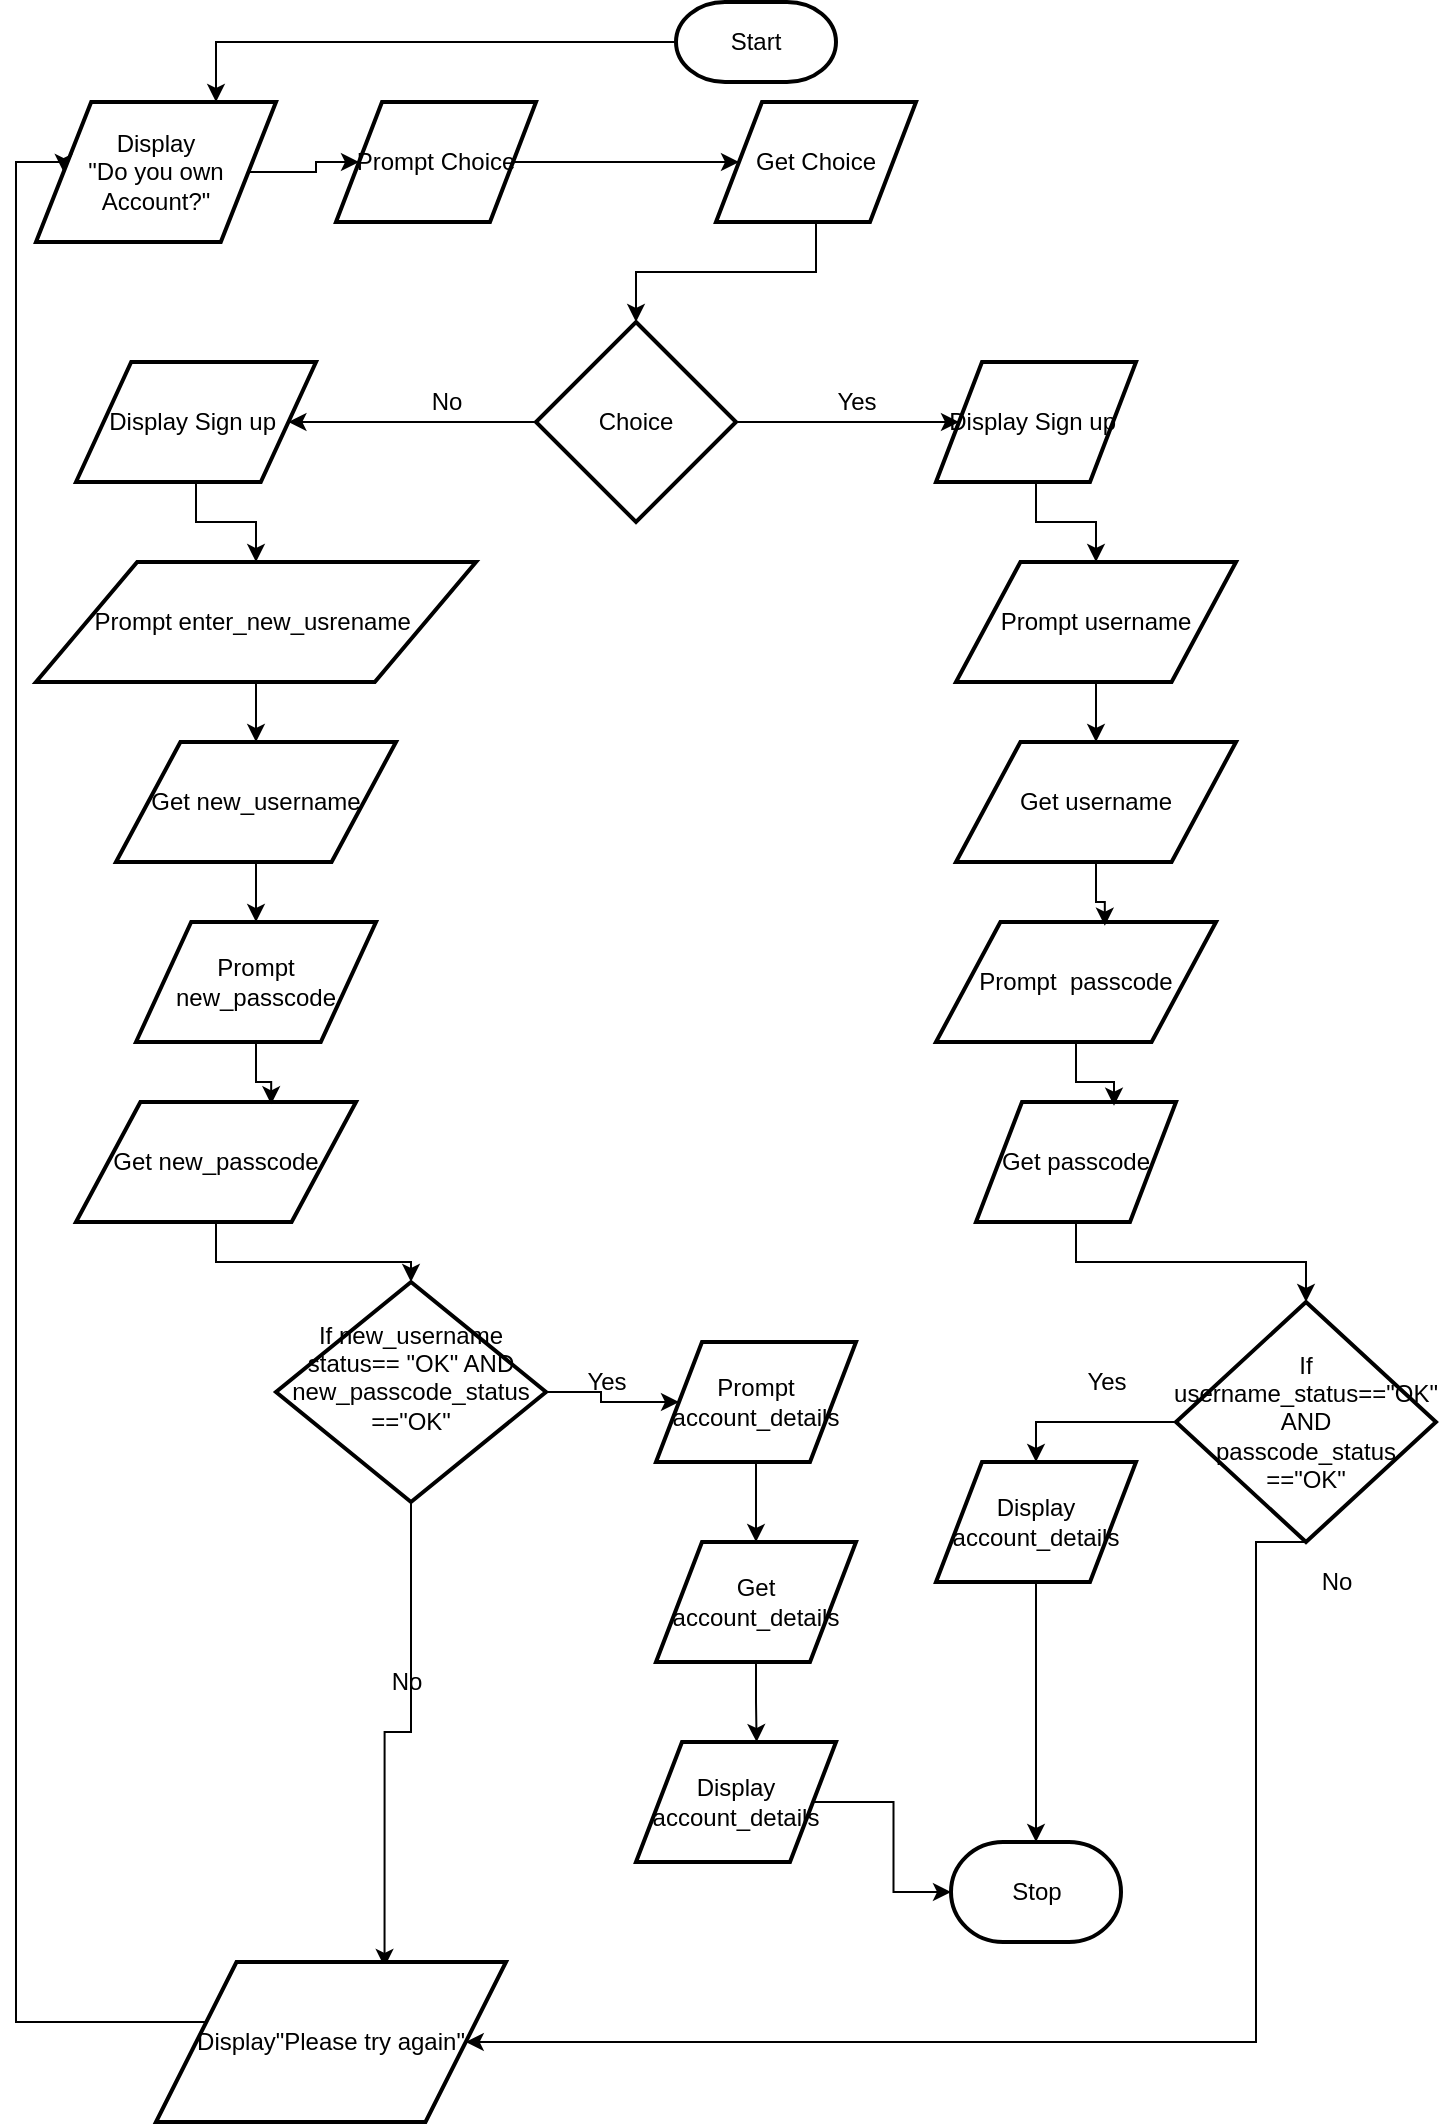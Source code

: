<mxfile version="14.6.13" type="device"><diagram id="ybkEP2K01INZ5U-tcCJy" name="Page-1"><mxGraphModel dx="661" dy="1802" grid="1" gridSize="10" guides="1" tooltips="1" connect="1" arrows="1" fold="1" page="1" pageScale="1" pageWidth="850" pageHeight="1100" background="none" math="0" shadow="0"><root><mxCell id="0"/><mxCell id="1" parent="0"/><mxCell id="0a7y62jliTM01j5Qz8RH-21" style="edgeStyle=orthogonalEdgeStyle;rounded=0;orthogonalLoop=1;jettySize=auto;html=1;entryX=0.75;entryY=0;entryDx=0;entryDy=0;" parent="1" source="0a7y62jliTM01j5Qz8RH-2" target="0a7y62jliTM01j5Qz8RH-4" edge="1"><mxGeometry relative="1" as="geometry"/></mxCell><mxCell id="0a7y62jliTM01j5Qz8RH-2" value="Start" style="strokeWidth=2;html=1;shape=mxgraph.flowchart.terminator;whiteSpace=wrap;" parent="1" vertex="1"><mxGeometry x="360" y="-1090" width="80" height="40" as="geometry"/></mxCell><mxCell id="0a7y62jliTM01j5Qz8RH-10" style="edgeStyle=orthogonalEdgeStyle;rounded=0;orthogonalLoop=1;jettySize=auto;html=1;exitX=1;exitY=0.5;exitDx=0;exitDy=0;entryX=0;entryY=0.5;entryDx=0;entryDy=0;" parent="1" source="0a7y62jliTM01j5Qz8RH-4" target="0a7y62jliTM01j5Qz8RH-5" edge="1"><mxGeometry relative="1" as="geometry"/></mxCell><mxCell id="0a7y62jliTM01j5Qz8RH-4" value="Display &lt;br&gt;&quot;Do you own Account?&quot;" style="shape=parallelogram;html=1;strokeWidth=2;perimeter=parallelogramPerimeter;whiteSpace=wrap;rounded=0;arcSize=12;size=0.23;" parent="1" vertex="1"><mxGeometry x="40" y="-1040" width="120" height="70" as="geometry"/></mxCell><mxCell id="0a7y62jliTM01j5Qz8RH-11" style="edgeStyle=orthogonalEdgeStyle;rounded=0;orthogonalLoop=1;jettySize=auto;html=1;exitX=1;exitY=0.5;exitDx=0;exitDy=0;" parent="1" source="0a7y62jliTM01j5Qz8RH-5" target="0a7y62jliTM01j5Qz8RH-6" edge="1"><mxGeometry relative="1" as="geometry"/></mxCell><mxCell id="0a7y62jliTM01j5Qz8RH-5" value="Prompt Choice" style="shape=parallelogram;html=1;strokeWidth=2;perimeter=parallelogramPerimeter;whiteSpace=wrap;rounded=0;arcSize=12;size=0.23;" parent="1" vertex="1"><mxGeometry x="190" y="-1040" width="100" height="60" as="geometry"/></mxCell><mxCell id="0a7y62jliTM01j5Qz8RH-9" style="edgeStyle=orthogonalEdgeStyle;rounded=0;orthogonalLoop=1;jettySize=auto;html=1;entryX=0.5;entryY=0;entryDx=0;entryDy=0;entryPerimeter=0;" parent="1" source="0a7y62jliTM01j5Qz8RH-6" target="0a7y62jliTM01j5Qz8RH-8" edge="1"><mxGeometry relative="1" as="geometry"/></mxCell><mxCell id="0a7y62jliTM01j5Qz8RH-6" value="Get Choice" style="shape=parallelogram;html=1;strokeWidth=2;perimeter=parallelogramPerimeter;whiteSpace=wrap;rounded=0;arcSize=12;size=0.23;" parent="1" vertex="1"><mxGeometry x="380" y="-1040" width="100" height="60" as="geometry"/></mxCell><mxCell id="0a7y62jliTM01j5Qz8RH-26" style="edgeStyle=orthogonalEdgeStyle;rounded=0;orthogonalLoop=1;jettySize=auto;html=1;entryX=0.5;entryY=0;entryDx=0;entryDy=0;" parent="1" source="0a7y62jliTM01j5Qz8RH-7" target="0a7y62jliTM01j5Qz8RH-25" edge="1"><mxGeometry relative="1" as="geometry"/></mxCell><mxCell id="0a7y62jliTM01j5Qz8RH-7" value="Display Sign up&amp;nbsp;" style="shape=parallelogram;html=1;strokeWidth=2;perimeter=parallelogramPerimeter;whiteSpace=wrap;rounded=0;arcSize=12;size=0.23;" parent="1" vertex="1"><mxGeometry x="60" y="-910" width="120" height="60" as="geometry"/></mxCell><mxCell id="0a7y62jliTM01j5Qz8RH-16" style="edgeStyle=orthogonalEdgeStyle;rounded=0;orthogonalLoop=1;jettySize=auto;html=1;" parent="1" source="0a7y62jliTM01j5Qz8RH-8" target="0a7y62jliTM01j5Qz8RH-15" edge="1"><mxGeometry relative="1" as="geometry"/></mxCell><mxCell id="0a7y62jliTM01j5Qz8RH-19" style="edgeStyle=orthogonalEdgeStyle;rounded=0;orthogonalLoop=1;jettySize=auto;html=1;entryX=1;entryY=0.5;entryDx=0;entryDy=0;" parent="1" source="0a7y62jliTM01j5Qz8RH-8" target="0a7y62jliTM01j5Qz8RH-7" edge="1"><mxGeometry relative="1" as="geometry"/></mxCell><mxCell id="0a7y62jliTM01j5Qz8RH-8" value="Choice" style="strokeWidth=2;html=1;shape=mxgraph.flowchart.decision;whiteSpace=wrap;rounded=0;" parent="1" vertex="1"><mxGeometry x="290" y="-930" width="100" height="100" as="geometry"/></mxCell><mxCell id="0a7y62jliTM01j5Qz8RH-14" value="No" style="text;html=1;align=center;verticalAlign=middle;resizable=0;points=[];autosize=1;strokeColor=none;" parent="1" vertex="1"><mxGeometry x="230" y="-900" width="30" height="20" as="geometry"/></mxCell><mxCell id="0a7y62jliTM01j5Qz8RH-47" style="edgeStyle=orthogonalEdgeStyle;rounded=0;orthogonalLoop=1;jettySize=auto;html=1;entryX=0.5;entryY=0;entryDx=0;entryDy=0;" parent="1" source="0a7y62jliTM01j5Qz8RH-15" target="0a7y62jliTM01j5Qz8RH-46" edge="1"><mxGeometry relative="1" as="geometry"/></mxCell><mxCell id="0a7y62jliTM01j5Qz8RH-15" value="Display Sign up&amp;nbsp;" style="shape=parallelogram;html=1;strokeWidth=2;perimeter=parallelogramPerimeter;whiteSpace=wrap;rounded=0;arcSize=12;size=0.23;" parent="1" vertex="1"><mxGeometry x="490" y="-910" width="100" height="60" as="geometry"/></mxCell><mxCell id="0a7y62jliTM01j5Qz8RH-20" value="Yes" style="text;html=1;align=center;verticalAlign=middle;resizable=0;points=[];autosize=1;strokeColor=none;" parent="1" vertex="1"><mxGeometry x="435" y="-900" width="30" height="20" as="geometry"/></mxCell><mxCell id="0a7y62jliTM01j5Qz8RH-31" style="edgeStyle=orthogonalEdgeStyle;rounded=0;orthogonalLoop=1;jettySize=auto;html=1;entryX=0.5;entryY=0;entryDx=0;entryDy=0;entryPerimeter=0;" parent="1" source="0a7y62jliTM01j5Qz8RH-22" target="0a7y62jliTM01j5Qz8RH-30" edge="1"><mxGeometry relative="1" as="geometry"><Array as="points"><mxPoint x="130" y="-460"/><mxPoint x="228" y="-460"/></Array></mxGeometry></mxCell><mxCell id="0a7y62jliTM01j5Qz8RH-22" value="Get new_passcode" style="shape=parallelogram;html=1;strokeWidth=2;perimeter=parallelogramPerimeter;whiteSpace=wrap;rounded=0;arcSize=12;size=0.23;" parent="1" vertex="1"><mxGeometry x="60" y="-540" width="140" height="60" as="geometry"/></mxCell><mxCell id="0a7y62jliTM01j5Qz8RH-29" style="edgeStyle=orthogonalEdgeStyle;rounded=0;orthogonalLoop=1;jettySize=auto;html=1;entryX=0.697;entryY=0.019;entryDx=0;entryDy=0;entryPerimeter=0;" parent="1" source="0a7y62jliTM01j5Qz8RH-23" target="0a7y62jliTM01j5Qz8RH-22" edge="1"><mxGeometry relative="1" as="geometry"/></mxCell><mxCell id="0a7y62jliTM01j5Qz8RH-23" value="Prompt new_passcode" style="shape=parallelogram;html=1;strokeWidth=2;perimeter=parallelogramPerimeter;whiteSpace=wrap;rounded=0;arcSize=12;size=0.23;" parent="1" vertex="1"><mxGeometry x="90" y="-630" width="120" height="60" as="geometry"/></mxCell><mxCell id="0a7y62jliTM01j5Qz8RH-28" style="edgeStyle=orthogonalEdgeStyle;rounded=0;orthogonalLoop=1;jettySize=auto;html=1;" parent="1" source="0a7y62jliTM01j5Qz8RH-24" target="0a7y62jliTM01j5Qz8RH-23" edge="1"><mxGeometry relative="1" as="geometry"/></mxCell><mxCell id="0a7y62jliTM01j5Qz8RH-24" value="Get new_username" style="shape=parallelogram;html=1;strokeWidth=2;perimeter=parallelogramPerimeter;whiteSpace=wrap;rounded=0;arcSize=12;size=0.23;" parent="1" vertex="1"><mxGeometry x="80" y="-720" width="140" height="60" as="geometry"/></mxCell><mxCell id="0a7y62jliTM01j5Qz8RH-27" style="edgeStyle=orthogonalEdgeStyle;rounded=0;orthogonalLoop=1;jettySize=auto;html=1;entryX=0.5;entryY=0;entryDx=0;entryDy=0;" parent="1" source="0a7y62jliTM01j5Qz8RH-25" target="0a7y62jliTM01j5Qz8RH-24" edge="1"><mxGeometry relative="1" as="geometry"/></mxCell><mxCell id="0a7y62jliTM01j5Qz8RH-25" value="Prompt enter_new_usrename&amp;nbsp;" style="shape=parallelogram;html=1;strokeWidth=2;perimeter=parallelogramPerimeter;whiteSpace=wrap;rounded=0;arcSize=12;size=0.23;" parent="1" vertex="1"><mxGeometry x="40" y="-810" width="220" height="60" as="geometry"/></mxCell><mxCell id="0a7y62jliTM01j5Qz8RH-37" style="edgeStyle=orthogonalEdgeStyle;rounded=0;orthogonalLoop=1;jettySize=auto;html=1;" parent="1" source="0a7y62jliTM01j5Qz8RH-30" target="0a7y62jliTM01j5Qz8RH-35" edge="1"><mxGeometry relative="1" as="geometry"/></mxCell><mxCell id="0a7y62jliTM01j5Qz8RH-61" style="edgeStyle=orthogonalEdgeStyle;rounded=0;orthogonalLoop=1;jettySize=auto;html=1;entryX=0.653;entryY=0.031;entryDx=0;entryDy=0;entryPerimeter=0;" parent="1" source="0a7y62jliTM01j5Qz8RH-30" target="0a7y62jliTM01j5Qz8RH-32" edge="1"><mxGeometry relative="1" as="geometry"/></mxCell><mxCell id="0a7y62jliTM01j5Qz8RH-30" value="If new_username status== &quot;OK&quot; AND&lt;br&gt;new_passcode_status&lt;br&gt;==&quot;OK&quot;&lt;br&gt;&amp;nbsp;" style="strokeWidth=2;html=1;shape=mxgraph.flowchart.decision;whiteSpace=wrap;rounded=0;" parent="1" vertex="1"><mxGeometry x="160" y="-450" width="135" height="110" as="geometry"/></mxCell><mxCell id="0a7y62jliTM01j5Qz8RH-60" style="edgeStyle=orthogonalEdgeStyle;rounded=0;orthogonalLoop=1;jettySize=auto;html=1;entryX=0;entryY=0.5;entryDx=0;entryDy=0;" parent="1" source="0a7y62jliTM01j5Qz8RH-32" target="0a7y62jliTM01j5Qz8RH-4" edge="1"><mxGeometry relative="1" as="geometry"><mxPoint x="50" y="-1000" as="targetPoint"/><Array as="points"><mxPoint x="30" y="-80"/><mxPoint x="30" y="-1010"/></Array></mxGeometry></mxCell><mxCell id="0a7y62jliTM01j5Qz8RH-32" value="Display&quot;Please try again&quot;" style="shape=parallelogram;html=1;strokeWidth=2;perimeter=parallelogramPerimeter;whiteSpace=wrap;rounded=0;arcSize=12;size=0.23;" parent="1" vertex="1"><mxGeometry x="100" y="-110" width="175" height="80" as="geometry"/></mxCell><mxCell id="0a7y62jliTM01j5Qz8RH-34" value="No" style="text;html=1;align=center;verticalAlign=middle;resizable=0;points=[];autosize=1;strokeColor=none;" parent="1" vertex="1"><mxGeometry x="210" y="-260" width="30" height="20" as="geometry"/></mxCell><mxCell id="0a7y62jliTM01j5Qz8RH-39" style="edgeStyle=orthogonalEdgeStyle;rounded=0;orthogonalLoop=1;jettySize=auto;html=1;entryX=0.5;entryY=0;entryDx=0;entryDy=0;" parent="1" source="0a7y62jliTM01j5Qz8RH-35" target="0a7y62jliTM01j5Qz8RH-36" edge="1"><mxGeometry relative="1" as="geometry"/></mxCell><mxCell id="0a7y62jliTM01j5Qz8RH-35" value="Prompt account_details" style="shape=parallelogram;html=1;strokeWidth=2;perimeter=parallelogramPerimeter;whiteSpace=wrap;rounded=0;arcSize=12;size=0.23;" parent="1" vertex="1"><mxGeometry x="350" y="-420" width="100" height="60" as="geometry"/></mxCell><mxCell id="0a7y62jliTM01j5Qz8RH-41" style="edgeStyle=orthogonalEdgeStyle;rounded=0;orthogonalLoop=1;jettySize=auto;html=1;exitX=0.5;exitY=1;exitDx=0;exitDy=0;entryX=0.603;entryY=0;entryDx=0;entryDy=0;entryPerimeter=0;" parent="1" source="0a7y62jliTM01j5Qz8RH-36" target="0a7y62jliTM01j5Qz8RH-40" edge="1"><mxGeometry relative="1" as="geometry"/></mxCell><mxCell id="0a7y62jliTM01j5Qz8RH-36" value="Get account_details" style="shape=parallelogram;html=1;strokeWidth=2;perimeter=parallelogramPerimeter;whiteSpace=wrap;rounded=0;arcSize=12;size=0.23;" parent="1" vertex="1"><mxGeometry x="350" y="-320" width="100" height="60" as="geometry"/></mxCell><mxCell id="0a7y62jliTM01j5Qz8RH-64" style="edgeStyle=orthogonalEdgeStyle;rounded=0;orthogonalLoop=1;jettySize=auto;html=1;" parent="1" source="0a7y62jliTM01j5Qz8RH-40" target="0a7y62jliTM01j5Qz8RH-63" edge="1"><mxGeometry relative="1" as="geometry"/></mxCell><mxCell id="0a7y62jliTM01j5Qz8RH-40" value="Display account_details" style="shape=parallelogram;html=1;strokeWidth=2;perimeter=parallelogramPerimeter;whiteSpace=wrap;rounded=0;arcSize=12;size=0.23;" parent="1" vertex="1"><mxGeometry x="340" y="-220" width="100" height="60" as="geometry"/></mxCell><mxCell id="0a7y62jliTM01j5Qz8RH-52" style="edgeStyle=orthogonalEdgeStyle;rounded=0;orthogonalLoop=1;jettySize=auto;html=1;entryX=0.5;entryY=0;entryDx=0;entryDy=0;entryPerimeter=0;" parent="1" source="0a7y62jliTM01j5Qz8RH-43" target="0a7y62jliTM01j5Qz8RH-51" edge="1"><mxGeometry relative="1" as="geometry"/></mxCell><mxCell id="0a7y62jliTM01j5Qz8RH-43" value="Get passcode" style="shape=parallelogram;html=1;strokeWidth=2;perimeter=parallelogramPerimeter;whiteSpace=wrap;rounded=0;arcSize=12;size=0.23;" parent="1" vertex="1"><mxGeometry x="510" y="-540" width="100" height="60" as="geometry"/></mxCell><mxCell id="0a7y62jliTM01j5Qz8RH-50" style="edgeStyle=orthogonalEdgeStyle;rounded=0;orthogonalLoop=1;jettySize=auto;html=1;entryX=0.69;entryY=0.031;entryDx=0;entryDy=0;entryPerimeter=0;" parent="1" source="0a7y62jliTM01j5Qz8RH-44" target="0a7y62jliTM01j5Qz8RH-43" edge="1"><mxGeometry relative="1" as="geometry"/></mxCell><mxCell id="0a7y62jliTM01j5Qz8RH-44" value="Prompt&amp;nbsp; passcode" style="shape=parallelogram;html=1;strokeWidth=2;perimeter=parallelogramPerimeter;whiteSpace=wrap;rounded=0;arcSize=12;size=0.23;" parent="1" vertex="1"><mxGeometry x="490" y="-630" width="140" height="60" as="geometry"/></mxCell><mxCell id="0a7y62jliTM01j5Qz8RH-49" style="edgeStyle=orthogonalEdgeStyle;rounded=0;orthogonalLoop=1;jettySize=auto;html=1;entryX=0.603;entryY=0.031;entryDx=0;entryDy=0;entryPerimeter=0;" parent="1" source="0a7y62jliTM01j5Qz8RH-45" target="0a7y62jliTM01j5Qz8RH-44" edge="1"><mxGeometry relative="1" as="geometry"/></mxCell><mxCell id="0a7y62jliTM01j5Qz8RH-45" value="Get username" style="shape=parallelogram;html=1;strokeWidth=2;perimeter=parallelogramPerimeter;whiteSpace=wrap;rounded=0;arcSize=12;size=0.23;" parent="1" vertex="1"><mxGeometry x="500" y="-720" width="140" height="60" as="geometry"/></mxCell><mxCell id="0a7y62jliTM01j5Qz8RH-48" style="edgeStyle=orthogonalEdgeStyle;rounded=0;orthogonalLoop=1;jettySize=auto;html=1;" parent="1" source="0a7y62jliTM01j5Qz8RH-46" target="0a7y62jliTM01j5Qz8RH-45" edge="1"><mxGeometry relative="1" as="geometry"/></mxCell><mxCell id="0a7y62jliTM01j5Qz8RH-46" value="Prompt username" style="shape=parallelogram;html=1;strokeWidth=2;perimeter=parallelogramPerimeter;whiteSpace=wrap;rounded=0;arcSize=12;size=0.23;" parent="1" vertex="1"><mxGeometry x="500" y="-810" width="140" height="60" as="geometry"/></mxCell><mxCell id="0a7y62jliTM01j5Qz8RH-54" style="edgeStyle=orthogonalEdgeStyle;rounded=0;orthogonalLoop=1;jettySize=auto;html=1;entryX=0.5;entryY=0;entryDx=0;entryDy=0;" parent="1" source="0a7y62jliTM01j5Qz8RH-51" target="0a7y62jliTM01j5Qz8RH-53" edge="1"><mxGeometry relative="1" as="geometry"/></mxCell><mxCell id="0a7y62jliTM01j5Qz8RH-57" style="edgeStyle=orthogonalEdgeStyle;rounded=0;orthogonalLoop=1;jettySize=auto;html=1;entryX=1;entryY=0.5;entryDx=0;entryDy=0;exitX=0.5;exitY=1;exitDx=0;exitDy=0;exitPerimeter=0;" parent="1" source="0a7y62jliTM01j5Qz8RH-51" target="0a7y62jliTM01j5Qz8RH-32" edge="1"><mxGeometry relative="1" as="geometry"><mxPoint x="280" y="-80" as="targetPoint"/><Array as="points"><mxPoint x="650" y="-320"/><mxPoint x="650" y="-70"/></Array></mxGeometry></mxCell><mxCell id="0a7y62jliTM01j5Qz8RH-51" value="If username_status==&quot;OK&quot;&lt;br&gt;AND&lt;br&gt;passcode_status&lt;br&gt;==&quot;OK&quot;" style="strokeWidth=2;html=1;shape=mxgraph.flowchart.decision;whiteSpace=wrap;rounded=0;" parent="1" vertex="1"><mxGeometry x="610" y="-440" width="130" height="120" as="geometry"/></mxCell><mxCell id="0a7y62jliTM01j5Qz8RH-65" style="edgeStyle=orthogonalEdgeStyle;rounded=0;orthogonalLoop=1;jettySize=auto;html=1;entryX=0.5;entryY=0;entryDx=0;entryDy=0;entryPerimeter=0;" parent="1" source="0a7y62jliTM01j5Qz8RH-53" target="0a7y62jliTM01j5Qz8RH-63" edge="1"><mxGeometry relative="1" as="geometry"/></mxCell><mxCell id="0a7y62jliTM01j5Qz8RH-53" value="Display account_details" style="shape=parallelogram;html=1;strokeWidth=2;perimeter=parallelogramPerimeter;whiteSpace=wrap;rounded=0;arcSize=12;size=0.23;" parent="1" vertex="1"><mxGeometry x="490" y="-360" width="100" height="60" as="geometry"/></mxCell><mxCell id="0a7y62jliTM01j5Qz8RH-55" value="Yes" style="text;html=1;align=center;verticalAlign=middle;resizable=0;points=[];autosize=1;strokeColor=none;" parent="1" vertex="1"><mxGeometry x="560" y="-410" width="30" height="20" as="geometry"/></mxCell><mxCell id="0a7y62jliTM01j5Qz8RH-56" value="Yes" style="text;html=1;align=center;verticalAlign=middle;resizable=0;points=[];autosize=1;strokeColor=none;" parent="1" vertex="1"><mxGeometry x="310" y="-410" width="30" height="20" as="geometry"/></mxCell><mxCell id="0a7y62jliTM01j5Qz8RH-58" value="No" style="text;html=1;align=center;verticalAlign=middle;resizable=0;points=[];autosize=1;strokeColor=none;" parent="1" vertex="1"><mxGeometry x="675" y="-310" width="30" height="20" as="geometry"/></mxCell><mxCell id="0a7y62jliTM01j5Qz8RH-63" value="Stop" style="strokeWidth=2;html=1;shape=mxgraph.flowchart.terminator;whiteSpace=wrap;" parent="1" vertex="1"><mxGeometry x="497.5" y="-170" width="85" height="50" as="geometry"/></mxCell></root></mxGraphModel></diagram></mxfile>
